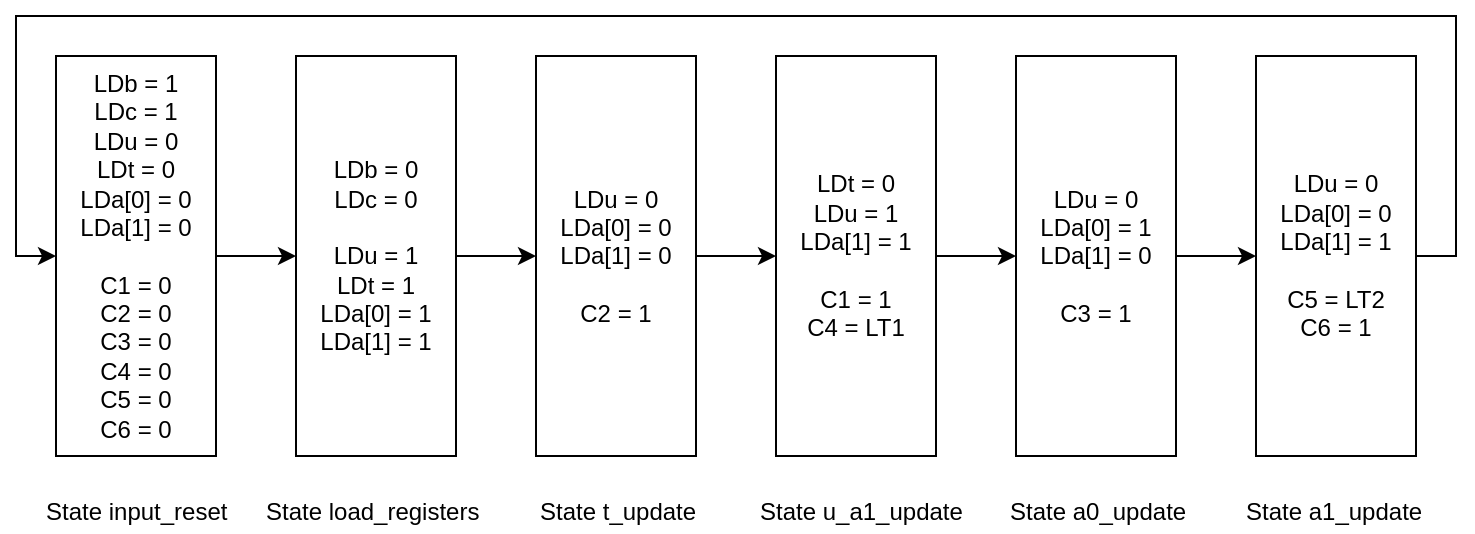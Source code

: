 <mxfile version="10.9.6" type="device"><diagram id="ZkbwYankmtZQXrHoXKsK" name="Page-1"><mxGraphModel dx="757" dy="1245" grid="1" gridSize="10" guides="1" tooltips="1" connect="1" arrows="1" fold="1" page="1" pageScale="1" pageWidth="850" pageHeight="1100" math="0" shadow="0"><root><mxCell id="0"/><mxCell id="1" parent="0"/><mxCell id="6r_bghKIMLTrFY5-EnBr-8" style="edgeStyle=orthogonalEdgeStyle;rounded=0;orthogonalLoop=1;jettySize=auto;html=1;exitX=1;exitY=0.5;exitDx=0;exitDy=0;entryX=0;entryY=0.5;entryDx=0;entryDy=0;" edge="1" parent="1" source="6r_bghKIMLTrFY5-EnBr-1" target="6r_bghKIMLTrFY5-EnBr-2"><mxGeometry relative="1" as="geometry"/></mxCell><mxCell id="6r_bghKIMLTrFY5-EnBr-1" value="LDb = 1&lt;br&gt;LDc = 1&lt;br&gt;LDu = 0&lt;br&gt;LDt = 0&lt;br&gt;LDa[0] = 0&lt;br&gt;LDa[1] = 0&lt;br&gt;&lt;br&gt;C1 = 0&lt;br&gt;C2 = 0&lt;br&gt;C3 = 0&lt;br&gt;C4 = 0&lt;br&gt;C5 = 0&lt;br&gt;C6 = 0" style="rounded=0;whiteSpace=wrap;html=1;" vertex="1" parent="1"><mxGeometry x="40" y="160" width="80" height="200" as="geometry"/></mxCell><mxCell id="6r_bghKIMLTrFY5-EnBr-9" style="edgeStyle=orthogonalEdgeStyle;rounded=0;orthogonalLoop=1;jettySize=auto;html=1;exitX=1;exitY=0.5;exitDx=0;exitDy=0;entryX=0;entryY=0.5;entryDx=0;entryDy=0;" edge="1" parent="1" source="6r_bghKIMLTrFY5-EnBr-2" target="6r_bghKIMLTrFY5-EnBr-3"><mxGeometry relative="1" as="geometry"/></mxCell><mxCell id="6r_bghKIMLTrFY5-EnBr-2" value="LDb = 0&lt;br&gt;LDc = 0&lt;br&gt;&lt;br&gt;LDu = 1&lt;br&gt;LDt = 1&lt;br&gt;LDa[0] = 1&lt;br&gt;LDa[1] = 1" style="rounded=0;whiteSpace=wrap;html=1;" vertex="1" parent="1"><mxGeometry x="160" y="160" width="80" height="200" as="geometry"/></mxCell><mxCell id="6r_bghKIMLTrFY5-EnBr-10" style="edgeStyle=orthogonalEdgeStyle;rounded=0;orthogonalLoop=1;jettySize=auto;html=1;exitX=1;exitY=0.5;exitDx=0;exitDy=0;entryX=0;entryY=0.5;entryDx=0;entryDy=0;" edge="1" parent="1" source="6r_bghKIMLTrFY5-EnBr-3" target="6r_bghKIMLTrFY5-EnBr-4"><mxGeometry relative="1" as="geometry"/></mxCell><mxCell id="6r_bghKIMLTrFY5-EnBr-3" value="LDu = 0&lt;br&gt;LDa[0] = 0&lt;br&gt;LDa[1] = 0&lt;br&gt;&lt;br&gt;C2 = 1" style="rounded=0;whiteSpace=wrap;html=1;" vertex="1" parent="1"><mxGeometry x="280" y="160" width="80" height="200" as="geometry"/></mxCell><mxCell id="6r_bghKIMLTrFY5-EnBr-11" style="edgeStyle=orthogonalEdgeStyle;rounded=0;orthogonalLoop=1;jettySize=auto;html=1;exitX=1;exitY=0.5;exitDx=0;exitDy=0;entryX=0;entryY=0.5;entryDx=0;entryDy=0;" edge="1" parent="1" source="6r_bghKIMLTrFY5-EnBr-4" target="6r_bghKIMLTrFY5-EnBr-5"><mxGeometry relative="1" as="geometry"/></mxCell><mxCell id="6r_bghKIMLTrFY5-EnBr-4" value="LDt = 0&lt;br&gt;LDu = 1&lt;br&gt;LDa[1] = 1&lt;br&gt;&lt;br&gt;C1 = 1&lt;br&gt;C4 = LT1" style="rounded=0;whiteSpace=wrap;html=1;" vertex="1" parent="1"><mxGeometry x="400" y="160" width="80" height="200" as="geometry"/></mxCell><mxCell id="6r_bghKIMLTrFY5-EnBr-12" style="edgeStyle=orthogonalEdgeStyle;rounded=0;orthogonalLoop=1;jettySize=auto;html=1;exitX=1;exitY=0.5;exitDx=0;exitDy=0;entryX=0;entryY=0.5;entryDx=0;entryDy=0;" edge="1" parent="1" source="6r_bghKIMLTrFY5-EnBr-5" target="6r_bghKIMLTrFY5-EnBr-6"><mxGeometry relative="1" as="geometry"/></mxCell><mxCell id="6r_bghKIMLTrFY5-EnBr-5" value="LDu = 0&lt;br&gt;LDa[0] = 1&lt;br&gt;LDa[1] = 0&lt;br&gt;&lt;br&gt;C3 = 1" style="rounded=0;whiteSpace=wrap;html=1;" vertex="1" parent="1"><mxGeometry x="520" y="160" width="80" height="200" as="geometry"/></mxCell><mxCell id="6r_bghKIMLTrFY5-EnBr-13" style="edgeStyle=orthogonalEdgeStyle;rounded=0;orthogonalLoop=1;jettySize=auto;html=1;exitX=1;exitY=0.5;exitDx=0;exitDy=0;entryX=0;entryY=0.5;entryDx=0;entryDy=0;" edge="1" parent="1" source="6r_bghKIMLTrFY5-EnBr-6" target="6r_bghKIMLTrFY5-EnBr-1"><mxGeometry relative="1" as="geometry"><Array as="points"><mxPoint x="740" y="260"/><mxPoint x="740" y="140"/><mxPoint x="20" y="140"/><mxPoint x="20" y="260"/></Array></mxGeometry></mxCell><mxCell id="6r_bghKIMLTrFY5-EnBr-6" value="LDu = 0&lt;br&gt;LDa[0] = 0&lt;br&gt;LDa[1] = 1&lt;br&gt;&lt;br&gt;C5 = LT2&lt;br&gt;C6 = 1" style="rounded=0;whiteSpace=wrap;html=1;" vertex="1" parent="1"><mxGeometry x="640" y="160" width="80" height="200" as="geometry"/></mxCell><mxCell id="6r_bghKIMLTrFY5-EnBr-14" value="State input_reset" style="text;html=1;resizable=0;points=[];autosize=1;align=left;verticalAlign=top;spacingTop=-4;" vertex="1" parent="1"><mxGeometry x="33" y="378" width="110" height="20" as="geometry"/></mxCell><mxCell id="6r_bghKIMLTrFY5-EnBr-15" value="State load_registers" style="text;html=1;resizable=0;points=[];autosize=1;align=left;verticalAlign=top;spacingTop=-4;" vertex="1" parent="1"><mxGeometry x="143" y="378" width="120" height="20" as="geometry"/></mxCell><mxCell id="6r_bghKIMLTrFY5-EnBr-16" value="State t_update" style="text;html=1;resizable=0;points=[];autosize=1;align=left;verticalAlign=top;spacingTop=-4;" vertex="1" parent="1"><mxGeometry x="280" y="378" width="90" height="20" as="geometry"/></mxCell><mxCell id="6r_bghKIMLTrFY5-EnBr-17" value="State u_a1_update" style="text;html=1;resizable=0;points=[];autosize=1;align=left;verticalAlign=top;spacingTop=-4;" vertex="1" parent="1"><mxGeometry x="390" y="378" width="120" height="20" as="geometry"/></mxCell><mxCell id="6r_bghKIMLTrFY5-EnBr-18" value="State a0_update" style="text;html=1;resizable=0;points=[];autosize=1;align=left;verticalAlign=top;spacingTop=-4;" vertex="1" parent="1"><mxGeometry x="515" y="378" width="100" height="20" as="geometry"/></mxCell><mxCell id="6r_bghKIMLTrFY5-EnBr-19" value="State a1_update" style="text;html=1;resizable=0;points=[];autosize=1;align=left;verticalAlign=top;spacingTop=-4;" vertex="1" parent="1"><mxGeometry x="633" y="378" width="100" height="20" as="geometry"/></mxCell></root></mxGraphModel></diagram></mxfile>